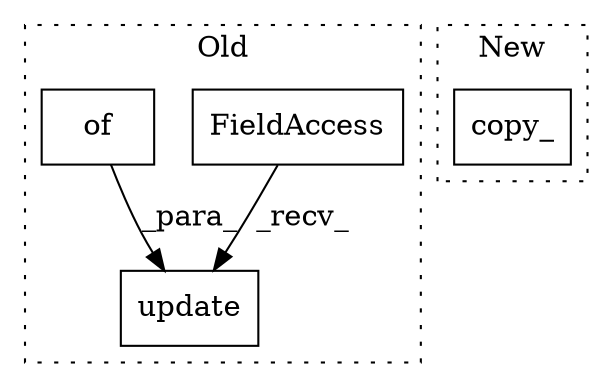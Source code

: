 digraph G {
subgraph cluster0 {
1 [label="update" a="32" s="2523,2554" l="7,1" shape="box"];
3 [label="FieldAccess" a="22" s="2508" l="14" shape="box"];
4 [label="of" a="32" s="2065,2117" l="3,1" shape="box"];
label = "Old";
style="dotted";
}
subgraph cluster1 {
2 [label="copy_" a="32" s="2583,2604" l="6,1" shape="box"];
label = "New";
style="dotted";
}
3 -> 1 [label="_recv_"];
4 -> 1 [label="_para_"];
}
